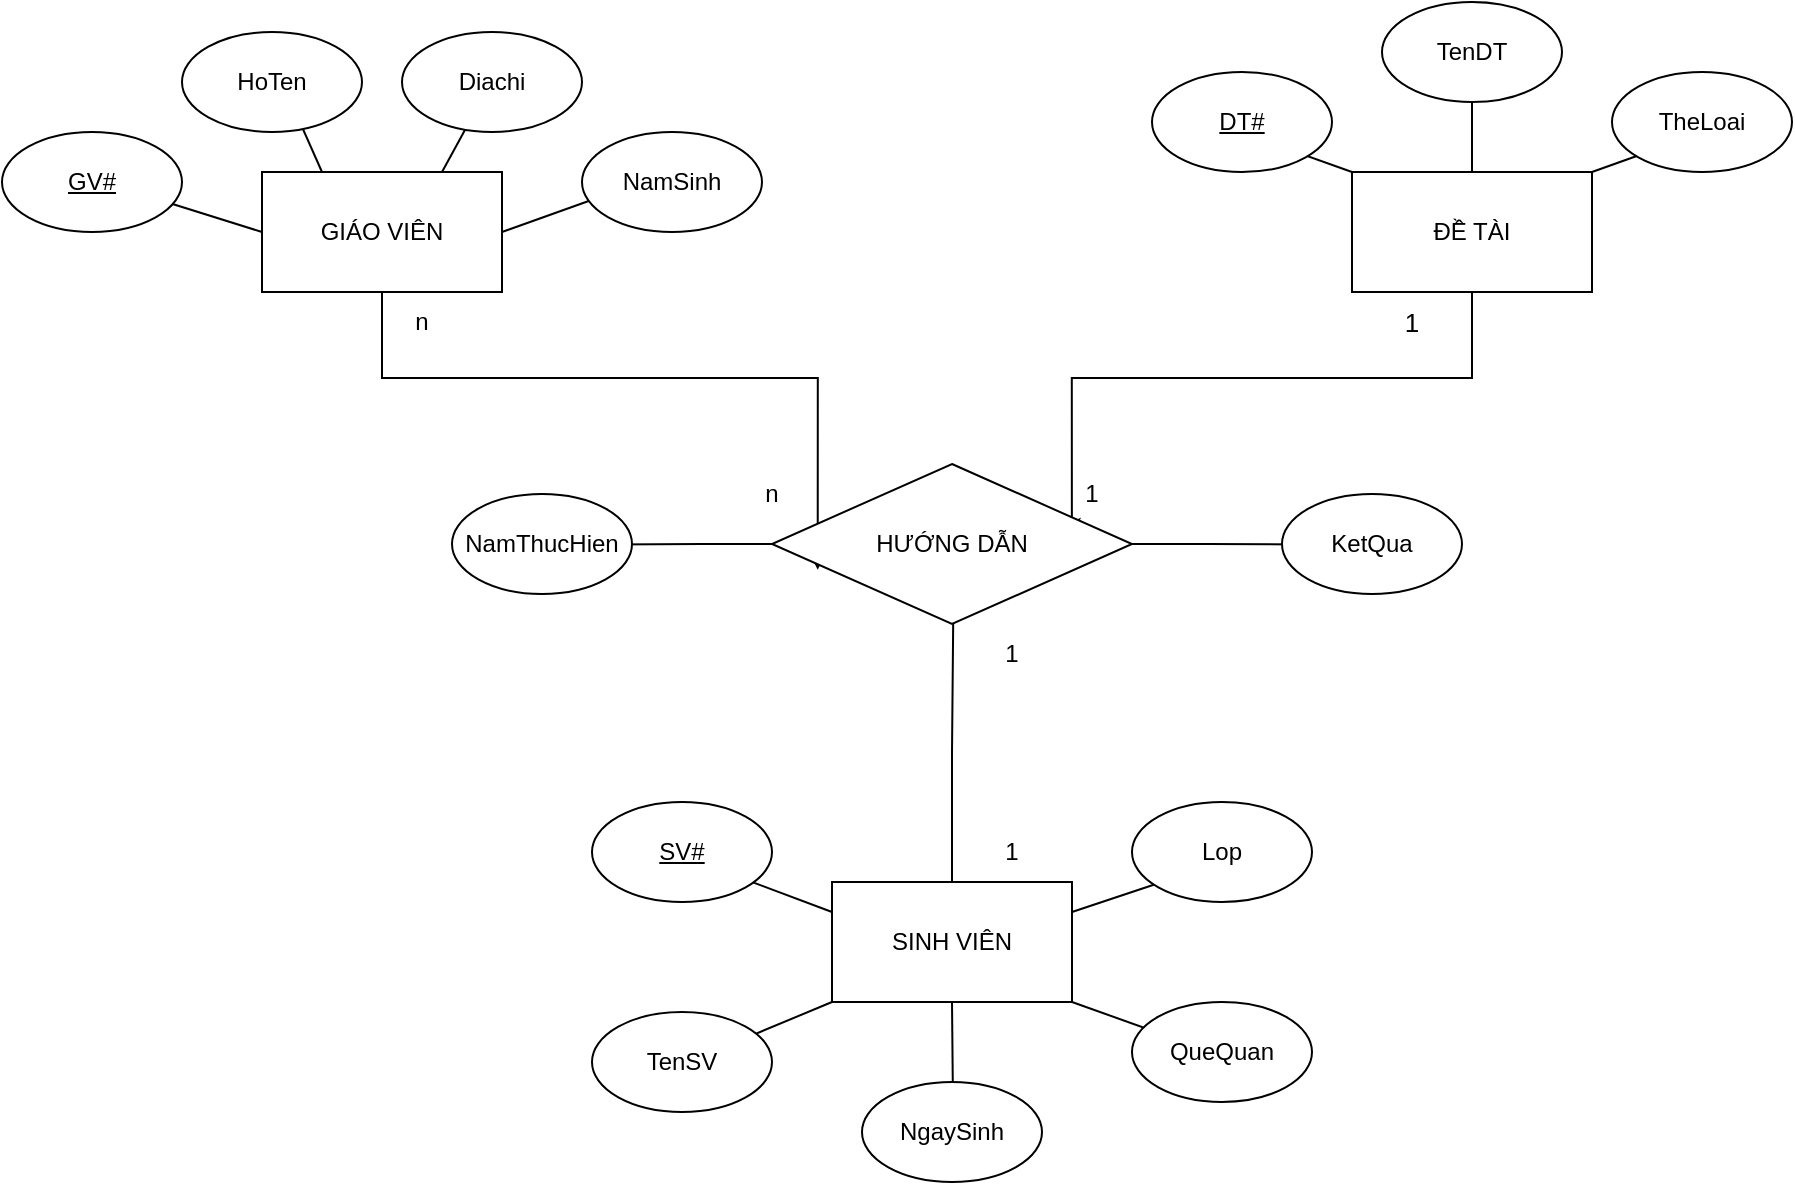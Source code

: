 <mxfile version="21.3.2" type="github">
  <diagram name="Page-1" id="Zejbvfug9by_8oGk11ny">
    <mxGraphModel dx="1050" dy="590" grid="1" gridSize="10" guides="1" tooltips="1" connect="1" arrows="1" fold="1" page="1" pageScale="1" pageWidth="1169" pageHeight="827" math="0" shadow="0">
      <root>
        <mxCell id="0" />
        <mxCell id="1" parent="0" />
        <mxCell id="JDSmzTFiXEsw-RRmkKE2-31" style="edgeStyle=none;rounded=0;orthogonalLoop=1;jettySize=auto;html=1;exitX=0;exitY=0.5;exitDx=0;exitDy=0;entryX=0.556;entryY=0.5;entryDx=0;entryDy=0;entryPerimeter=0;" edge="1" parent="1" source="JDSmzTFiXEsw-RRmkKE2-6" target="JDSmzTFiXEsw-RRmkKE2-10">
          <mxGeometry relative="1" as="geometry" />
        </mxCell>
        <mxCell id="JDSmzTFiXEsw-RRmkKE2-32" style="edgeStyle=none;rounded=0;orthogonalLoop=1;jettySize=auto;html=1;exitX=0.25;exitY=0;exitDx=0;exitDy=0;entryX=0.556;entryY=0.5;entryDx=0;entryDy=0;entryPerimeter=0;" edge="1" parent="1" source="JDSmzTFiXEsw-RRmkKE2-6" target="JDSmzTFiXEsw-RRmkKE2-11">
          <mxGeometry relative="1" as="geometry" />
        </mxCell>
        <mxCell id="JDSmzTFiXEsw-RRmkKE2-33" style="edgeStyle=none;rounded=0;orthogonalLoop=1;jettySize=auto;html=1;exitX=0.75;exitY=0;exitDx=0;exitDy=0;entryX=0.556;entryY=0.3;entryDx=0;entryDy=0;entryPerimeter=0;" edge="1" parent="1" source="JDSmzTFiXEsw-RRmkKE2-6" target="JDSmzTFiXEsw-RRmkKE2-13">
          <mxGeometry relative="1" as="geometry" />
        </mxCell>
        <mxCell id="JDSmzTFiXEsw-RRmkKE2-34" style="edgeStyle=none;rounded=0;orthogonalLoop=1;jettySize=auto;html=1;exitX=1;exitY=0.5;exitDx=0;exitDy=0;entryX=0.333;entryY=0.5;entryDx=0;entryDy=0;entryPerimeter=0;" edge="1" parent="1" source="JDSmzTFiXEsw-RRmkKE2-6" target="JDSmzTFiXEsw-RRmkKE2-12">
          <mxGeometry relative="1" as="geometry" />
        </mxCell>
        <mxCell id="JDSmzTFiXEsw-RRmkKE2-53" style="edgeStyle=orthogonalEdgeStyle;rounded=0;orthogonalLoop=1;jettySize=auto;html=1;exitX=0.5;exitY=1;exitDx=0;exitDy=0;entryX=0.127;entryY=0.661;entryDx=0;entryDy=0;entryPerimeter=0;" edge="1" parent="1" source="JDSmzTFiXEsw-RRmkKE2-6" target="JDSmzTFiXEsw-RRmkKE2-50">
          <mxGeometry relative="1" as="geometry" />
        </mxCell>
        <mxCell id="JDSmzTFiXEsw-RRmkKE2-6" value="GIÁO VIÊN" style="rounded=0;whiteSpace=wrap;html=1;" vertex="1" parent="1">
          <mxGeometry x="225" y="204" width="120" height="60" as="geometry" />
        </mxCell>
        <mxCell id="JDSmzTFiXEsw-RRmkKE2-47" style="edgeStyle=none;rounded=0;orthogonalLoop=1;jettySize=auto;html=1;exitX=0;exitY=0;exitDx=0;exitDy=0;entryX=0.333;entryY=0.5;entryDx=0;entryDy=0;entryPerimeter=0;" edge="1" parent="1" source="JDSmzTFiXEsw-RRmkKE2-7" target="JDSmzTFiXEsw-RRmkKE2-15">
          <mxGeometry relative="1" as="geometry" />
        </mxCell>
        <mxCell id="JDSmzTFiXEsw-RRmkKE2-48" style="edgeStyle=none;rounded=0;orthogonalLoop=1;jettySize=auto;html=1;exitX=0.5;exitY=0;exitDx=0;exitDy=0;entryX=0.5;entryY=0.2;entryDx=0;entryDy=0;entryPerimeter=0;" edge="1" parent="1" source="JDSmzTFiXEsw-RRmkKE2-7" target="JDSmzTFiXEsw-RRmkKE2-16">
          <mxGeometry relative="1" as="geometry" />
        </mxCell>
        <mxCell id="JDSmzTFiXEsw-RRmkKE2-49" style="edgeStyle=none;rounded=0;orthogonalLoop=1;jettySize=auto;html=1;exitX=1;exitY=0;exitDx=0;exitDy=0;entryX=0.667;entryY=0.5;entryDx=0;entryDy=0;entryPerimeter=0;" edge="1" parent="1" source="JDSmzTFiXEsw-RRmkKE2-7" target="JDSmzTFiXEsw-RRmkKE2-17">
          <mxGeometry relative="1" as="geometry" />
        </mxCell>
        <mxCell id="JDSmzTFiXEsw-RRmkKE2-54" style="edgeStyle=orthogonalEdgeStyle;rounded=0;orthogonalLoop=1;jettySize=auto;html=1;exitX=0.5;exitY=1;exitDx=0;exitDy=0;entryX=0.833;entryY=0.45;entryDx=0;entryDy=0;entryPerimeter=0;" edge="1" parent="1" source="JDSmzTFiXEsw-RRmkKE2-7" target="JDSmzTFiXEsw-RRmkKE2-50">
          <mxGeometry relative="1" as="geometry" />
        </mxCell>
        <mxCell id="JDSmzTFiXEsw-RRmkKE2-7" value="ĐỀ TÀI" style="rounded=0;whiteSpace=wrap;html=1;" vertex="1" parent="1">
          <mxGeometry x="770" y="204" width="120" height="60" as="geometry" />
        </mxCell>
        <mxCell id="JDSmzTFiXEsw-RRmkKE2-35" style="edgeStyle=none;rounded=0;orthogonalLoop=1;jettySize=auto;html=1;exitX=0;exitY=0.25;exitDx=0;exitDy=0;entryX=0.444;entryY=0.5;entryDx=0;entryDy=0;entryPerimeter=0;" edge="1" parent="1" source="JDSmzTFiXEsw-RRmkKE2-8" target="JDSmzTFiXEsw-RRmkKE2-18">
          <mxGeometry relative="1" as="geometry" />
        </mxCell>
        <mxCell id="JDSmzTFiXEsw-RRmkKE2-36" style="edgeStyle=none;rounded=0;orthogonalLoop=1;jettySize=auto;html=1;exitX=1;exitY=0.25;exitDx=0;exitDy=0;entryX=0.667;entryY=0.5;entryDx=0;entryDy=0;entryPerimeter=0;" edge="1" parent="1" source="JDSmzTFiXEsw-RRmkKE2-8" target="JDSmzTFiXEsw-RRmkKE2-22">
          <mxGeometry relative="1" as="geometry" />
        </mxCell>
        <mxCell id="JDSmzTFiXEsw-RRmkKE2-38" style="edgeStyle=none;rounded=0;orthogonalLoop=1;jettySize=auto;html=1;exitX=0;exitY=1;exitDx=0;exitDy=0;entryX=0.667;entryY=0.4;entryDx=0;entryDy=0;entryPerimeter=0;" edge="1" parent="1" source="JDSmzTFiXEsw-RRmkKE2-8" target="JDSmzTFiXEsw-RRmkKE2-19">
          <mxGeometry relative="1" as="geometry" />
        </mxCell>
        <mxCell id="JDSmzTFiXEsw-RRmkKE2-39" style="edgeStyle=none;rounded=0;orthogonalLoop=1;jettySize=auto;html=1;exitX=1;exitY=1;exitDx=0;exitDy=0;entryX=0.444;entryY=0.5;entryDx=0;entryDy=0;entryPerimeter=0;" edge="1" parent="1" source="JDSmzTFiXEsw-RRmkKE2-8" target="JDSmzTFiXEsw-RRmkKE2-21">
          <mxGeometry relative="1" as="geometry" />
        </mxCell>
        <mxCell id="JDSmzTFiXEsw-RRmkKE2-40" style="edgeStyle=none;rounded=0;orthogonalLoop=1;jettySize=auto;html=1;exitX=0.5;exitY=1;exitDx=0;exitDy=0;entryX=0.507;entryY=0.5;entryDx=0;entryDy=0;entryPerimeter=0;" edge="1" parent="1" source="JDSmzTFiXEsw-RRmkKE2-8" target="JDSmzTFiXEsw-RRmkKE2-20">
          <mxGeometry relative="1" as="geometry" />
        </mxCell>
        <mxCell id="JDSmzTFiXEsw-RRmkKE2-56" style="edgeStyle=orthogonalEdgeStyle;rounded=0;orthogonalLoop=1;jettySize=auto;html=1;exitX=0.5;exitY=0;exitDx=0;exitDy=0;entryX=0.504;entryY=0.825;entryDx=0;entryDy=0;entryPerimeter=0;" edge="1" parent="1" source="JDSmzTFiXEsw-RRmkKE2-8" target="JDSmzTFiXEsw-RRmkKE2-50">
          <mxGeometry relative="1" as="geometry" />
        </mxCell>
        <mxCell id="JDSmzTFiXEsw-RRmkKE2-8" value="SINH VIÊN" style="rounded=0;whiteSpace=wrap;html=1;" vertex="1" parent="1">
          <mxGeometry x="510" y="559" width="120" height="60" as="geometry" />
        </mxCell>
        <mxCell id="JDSmzTFiXEsw-RRmkKE2-10" value="&lt;u&gt;GV#&lt;/u&gt;" style="ellipse;whiteSpace=wrap;html=1;" vertex="1" parent="1">
          <mxGeometry x="95" y="184" width="90" height="50" as="geometry" />
        </mxCell>
        <mxCell id="JDSmzTFiXEsw-RRmkKE2-11" value="HoTen" style="ellipse;whiteSpace=wrap;html=1;" vertex="1" parent="1">
          <mxGeometry x="185" y="134" width="90" height="50" as="geometry" />
        </mxCell>
        <mxCell id="JDSmzTFiXEsw-RRmkKE2-12" value="NamSinh" style="ellipse;whiteSpace=wrap;html=1;" vertex="1" parent="1">
          <mxGeometry x="385" y="184" width="90" height="50" as="geometry" />
        </mxCell>
        <mxCell id="JDSmzTFiXEsw-RRmkKE2-13" value="Diachi" style="ellipse;whiteSpace=wrap;html=1;" vertex="1" parent="1">
          <mxGeometry x="295" y="134" width="90" height="50" as="geometry" />
        </mxCell>
        <mxCell id="JDSmzTFiXEsw-RRmkKE2-15" value="&lt;u&gt;DT#&lt;/u&gt;" style="ellipse;whiteSpace=wrap;html=1;" vertex="1" parent="1">
          <mxGeometry x="670" y="154" width="90" height="50" as="geometry" />
        </mxCell>
        <mxCell id="JDSmzTFiXEsw-RRmkKE2-16" value="TenDT" style="ellipse;whiteSpace=wrap;html=1;" vertex="1" parent="1">
          <mxGeometry x="785" y="119" width="90" height="50" as="geometry" />
        </mxCell>
        <mxCell id="JDSmzTFiXEsw-RRmkKE2-17" value="TheLoai" style="ellipse;whiteSpace=wrap;html=1;" vertex="1" parent="1">
          <mxGeometry x="900" y="154" width="90" height="50" as="geometry" />
        </mxCell>
        <mxCell id="JDSmzTFiXEsw-RRmkKE2-18" value="&lt;u&gt;SV#&lt;/u&gt;" style="ellipse;whiteSpace=wrap;html=1;" vertex="1" parent="1">
          <mxGeometry x="390" y="519" width="90" height="50" as="geometry" />
        </mxCell>
        <mxCell id="JDSmzTFiXEsw-RRmkKE2-19" value="TenSV" style="ellipse;whiteSpace=wrap;html=1;" vertex="1" parent="1">
          <mxGeometry x="390" y="624" width="90" height="50" as="geometry" />
        </mxCell>
        <mxCell id="JDSmzTFiXEsw-RRmkKE2-20" value="NgaySinh" style="ellipse;whiteSpace=wrap;html=1;" vertex="1" parent="1">
          <mxGeometry x="525" y="659" width="90" height="50" as="geometry" />
        </mxCell>
        <mxCell id="JDSmzTFiXEsw-RRmkKE2-21" value="QueQuan" style="ellipse;whiteSpace=wrap;html=1;" vertex="1" parent="1">
          <mxGeometry x="660" y="619" width="90" height="50" as="geometry" />
        </mxCell>
        <mxCell id="JDSmzTFiXEsw-RRmkKE2-22" value="Lop" style="ellipse;whiteSpace=wrap;html=1;" vertex="1" parent="1">
          <mxGeometry x="660" y="519" width="90" height="50" as="geometry" />
        </mxCell>
        <mxCell id="JDSmzTFiXEsw-RRmkKE2-58" style="edgeStyle=orthogonalEdgeStyle;rounded=0;orthogonalLoop=1;jettySize=auto;html=1;exitX=0;exitY=0.5;exitDx=0;exitDy=0;entryX=0.556;entryY=0.507;entryDx=0;entryDy=0;entryPerimeter=0;" edge="1" parent="1" source="JDSmzTFiXEsw-RRmkKE2-50" target="JDSmzTFiXEsw-RRmkKE2-51">
          <mxGeometry relative="1" as="geometry" />
        </mxCell>
        <mxCell id="JDSmzTFiXEsw-RRmkKE2-59" style="edgeStyle=orthogonalEdgeStyle;rounded=0;orthogonalLoop=1;jettySize=auto;html=1;exitX=1;exitY=0.5;exitDx=0;exitDy=0;entryX=0.389;entryY=0.507;entryDx=0;entryDy=0;entryPerimeter=0;" edge="1" parent="1" source="JDSmzTFiXEsw-RRmkKE2-50" target="JDSmzTFiXEsw-RRmkKE2-52">
          <mxGeometry relative="1" as="geometry" />
        </mxCell>
        <mxCell id="JDSmzTFiXEsw-RRmkKE2-50" value="HƯỚNG DẪN" style="rhombus;whiteSpace=wrap;html=1;" vertex="1" parent="1">
          <mxGeometry x="480" y="350" width="180" height="80" as="geometry" />
        </mxCell>
        <mxCell id="JDSmzTFiXEsw-RRmkKE2-51" value="NamThucHien" style="ellipse;whiteSpace=wrap;html=1;" vertex="1" parent="1">
          <mxGeometry x="320" y="365" width="90" height="50" as="geometry" />
        </mxCell>
        <mxCell id="JDSmzTFiXEsw-RRmkKE2-52" value="KetQua" style="ellipse;whiteSpace=wrap;html=1;" vertex="1" parent="1">
          <mxGeometry x="735" y="365" width="90" height="50" as="geometry" />
        </mxCell>
        <mxCell id="JDSmzTFiXEsw-RRmkKE2-60" value="&lt;font style=&quot;font-size: 13px;&quot;&gt;1&lt;/font&gt;" style="text;html=1;strokeColor=none;fillColor=none;align=center;verticalAlign=middle;whiteSpace=wrap;rounded=0;" vertex="1" parent="1">
          <mxGeometry x="770" y="264" width="60" height="30" as="geometry" />
        </mxCell>
        <mxCell id="JDSmzTFiXEsw-RRmkKE2-61" value="n" style="text;html=1;strokeColor=none;fillColor=none;align=center;verticalAlign=middle;whiteSpace=wrap;rounded=0;" vertex="1" parent="1">
          <mxGeometry x="275" y="264" width="60" height="30" as="geometry" />
        </mxCell>
        <mxCell id="JDSmzTFiXEsw-RRmkKE2-62" value="1" style="text;html=1;strokeColor=none;fillColor=none;align=center;verticalAlign=middle;whiteSpace=wrap;rounded=0;" vertex="1" parent="1">
          <mxGeometry x="610" y="350" width="60" height="30" as="geometry" />
        </mxCell>
        <mxCell id="JDSmzTFiXEsw-RRmkKE2-63" value="n" style="text;html=1;strokeColor=none;fillColor=none;align=center;verticalAlign=middle;whiteSpace=wrap;rounded=0;" vertex="1" parent="1">
          <mxGeometry x="450" y="350" width="60" height="30" as="geometry" />
        </mxCell>
        <mxCell id="JDSmzTFiXEsw-RRmkKE2-64" value="1" style="text;html=1;strokeColor=none;fillColor=none;align=center;verticalAlign=middle;whiteSpace=wrap;rounded=0;" vertex="1" parent="1">
          <mxGeometry x="570" y="529" width="60" height="30" as="geometry" />
        </mxCell>
        <mxCell id="JDSmzTFiXEsw-RRmkKE2-65" value="1" style="text;html=1;strokeColor=none;fillColor=none;align=center;verticalAlign=middle;whiteSpace=wrap;rounded=0;" vertex="1" parent="1">
          <mxGeometry x="570" y="430" width="60" height="30" as="geometry" />
        </mxCell>
      </root>
    </mxGraphModel>
  </diagram>
</mxfile>
